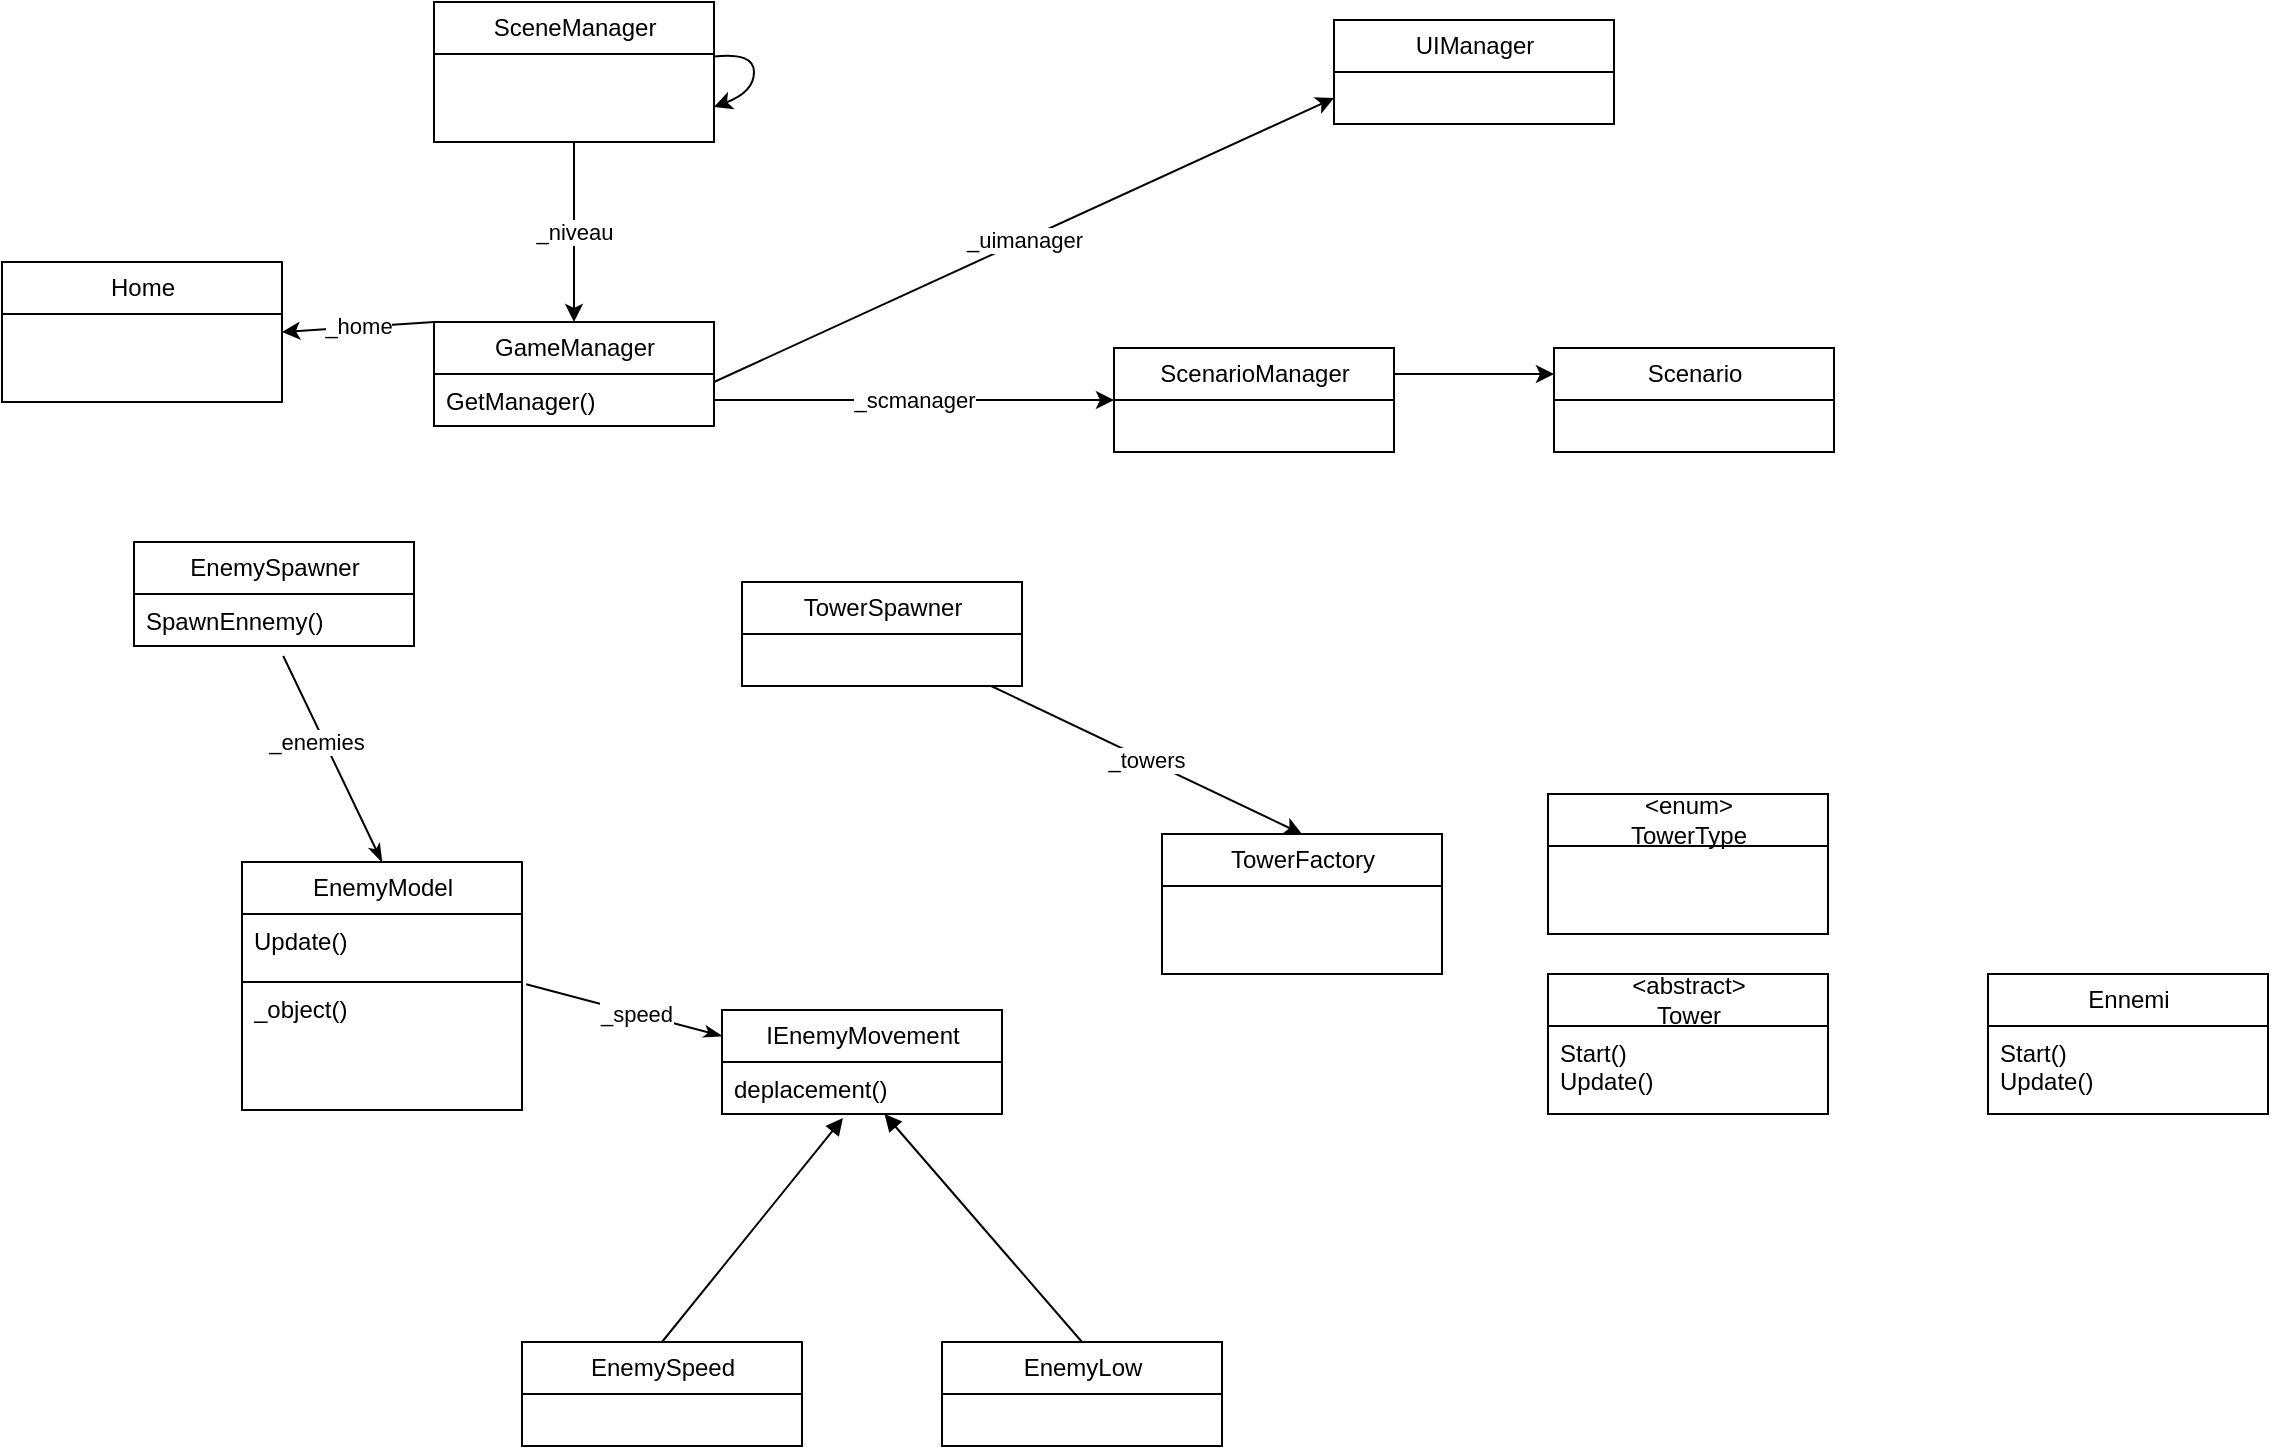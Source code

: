 <mxfile>
    <diagram id="NPFtSf-wqClFxpwiYWQg" name="Page-1">
        <mxGraphModel dx="1394" dy="922" grid="1" gridSize="10" guides="1" tooltips="1" connect="1" arrows="1" fold="1" page="1" pageScale="1" pageWidth="1654" pageHeight="2336" math="0" shadow="0">
            <root>
                <mxCell id="0"/>
                <mxCell id="1" parent="0"/>
                <mxCell id="38" style="edgeStyle=none;html=1;entryX=0.5;entryY=0;entryDx=0;entryDy=0;endArrow=classicThin;endFill=1;exitX=0.533;exitY=1.192;exitDx=0;exitDy=0;exitPerimeter=0;" parent="1" source="3" target="18" edge="1">
                    <mxGeometry relative="1" as="geometry">
                        <mxPoint x="469.56" y="392.084" as="sourcePoint"/>
                    </mxGeometry>
                </mxCell>
                <mxCell id="39" value="_enemies" style="edgeLabel;html=1;align=center;verticalAlign=middle;resizable=0;points=[];" parent="38" vertex="1" connectable="0">
                    <mxGeometry x="-0.205" y="-4" relative="1" as="geometry">
                        <mxPoint as="offset"/>
                    </mxGeometry>
                </mxCell>
                <mxCell id="65" value="_home" style="edgeStyle=none;html=1;entryX=1;entryY=0.5;entryDx=0;entryDy=0;exitX=0;exitY=0;exitDx=0;exitDy=0;" edge="1" parent="1" source="2" target="64">
                    <mxGeometry relative="1" as="geometry">
                        <mxPoint x="514" y="390" as="sourcePoint"/>
                    </mxGeometry>
                </mxCell>
                <mxCell id="2" value="GameManager" style="swimlane;fontStyle=0;childLayout=stackLayout;horizontal=1;startSize=26;fillColor=none;horizontalStack=0;resizeParent=1;resizeParentMax=0;resizeLast=0;collapsible=1;marginBottom=0;html=1;" parent="1" vertex="1">
                    <mxGeometry x="266" y="280" width="140" height="52" as="geometry"/>
                </mxCell>
                <mxCell id="4" value="GetManager()" style="text;strokeColor=none;fillColor=none;align=left;verticalAlign=top;spacingLeft=4;spacingRight=4;overflow=hidden;rotatable=0;points=[[0,0.5],[1,0.5]];portConstraint=eastwest;whiteSpace=wrap;html=1;" parent="2" vertex="1">
                    <mxGeometry y="26" width="140" height="26" as="geometry"/>
                </mxCell>
                <mxCell id="36" style="edgeStyle=none;html=1;entryX=0;entryY=0.25;entryDx=0;entryDy=0;endArrow=classicThin;endFill=1;exitX=1.015;exitY=0.018;exitDx=0;exitDy=0;exitPerimeter=0;" edge="1" parent="1" source="19" target="22">
                    <mxGeometry relative="1" as="geometry">
                        <mxPoint x="330" y="612" as="sourcePoint"/>
                    </mxGeometry>
                </mxCell>
                <mxCell id="37" value="_speed" style="edgeLabel;html=1;align=center;verticalAlign=middle;resizable=0;points=[];" connectable="0" vertex="1" parent="36">
                    <mxGeometry x="0.121" relative="1" as="geometry">
                        <mxPoint as="offset"/>
                    </mxGeometry>
                </mxCell>
                <mxCell id="18" value="EnemyModel" style="swimlane;fontStyle=0;childLayout=stackLayout;horizontal=1;startSize=26;fillColor=none;horizontalStack=0;resizeParent=1;resizeParentMax=0;resizeLast=0;collapsible=1;marginBottom=0;html=1;" parent="1" vertex="1">
                    <mxGeometry x="170" y="550" width="140" height="124" as="geometry"/>
                </mxCell>
                <mxCell id="20" value="Update()&lt;br&gt;" style="text;strokeColor=none;fillColor=none;align=left;verticalAlign=top;spacingLeft=4;spacingRight=4;overflow=hidden;rotatable=0;points=[[0,0.5],[1,0.5]];portConstraint=eastwest;whiteSpace=wrap;html=1;" parent="18" vertex="1">
                    <mxGeometry y="26" width="140" height="34" as="geometry"/>
                </mxCell>
                <mxCell id="19" value="_object()&lt;br&gt;" style="text;strokeColor=default;fillColor=none;align=left;verticalAlign=top;spacingLeft=4;spacingRight=4;overflow=hidden;rotatable=0;points=[[0,0.5],[1,0.5]];portConstraint=eastwest;whiteSpace=wrap;html=1;" parent="18" vertex="1">
                    <mxGeometry y="60" width="140" height="64" as="geometry"/>
                </mxCell>
                <mxCell id="22" value="IEnemyMovement" style="swimlane;fontStyle=0;childLayout=stackLayout;horizontal=1;startSize=26;fillColor=none;horizontalStack=0;resizeParent=1;resizeParentMax=0;resizeLast=0;collapsible=1;marginBottom=0;html=1;" parent="1" vertex="1">
                    <mxGeometry x="410" y="624" width="140" height="52" as="geometry"/>
                </mxCell>
                <mxCell id="23" value="deplacement()&lt;br&gt;" style="text;strokeColor=none;fillColor=none;align=left;verticalAlign=top;spacingLeft=4;spacingRight=4;overflow=hidden;rotatable=0;points=[[0,0.5],[1,0.5]];portConstraint=eastwest;whiteSpace=wrap;html=1;" parent="22" vertex="1">
                    <mxGeometry y="26" width="140" height="26" as="geometry"/>
                </mxCell>
                <mxCell id="35" style="edgeStyle=none;html=1;endArrow=block;endFill=1;exitX=0.5;exitY=0;exitDx=0;exitDy=0;" parent="1" source="26" target="23" edge="1">
                    <mxGeometry relative="1" as="geometry">
                        <mxPoint x="546.133" y="787" as="sourcePoint"/>
                    </mxGeometry>
                </mxCell>
                <mxCell id="26" value="EnemyLow" style="swimlane;fontStyle=0;childLayout=stackLayout;horizontal=1;startSize=26;fillColor=none;horizontalStack=0;resizeParent=1;resizeParentMax=0;resizeLast=0;collapsible=1;marginBottom=0;html=1;" parent="1" vertex="1">
                    <mxGeometry x="520" y="790" width="140" height="52" as="geometry"/>
                </mxCell>
                <mxCell id="34" style="edgeStyle=none;html=1;entryX=0.432;entryY=1.077;entryDx=0;entryDy=0;entryPerimeter=0;endArrow=block;endFill=1;exitX=0.5;exitY=0;exitDx=0;exitDy=0;" parent="1" source="30" target="23" edge="1">
                    <mxGeometry relative="1" as="geometry">
                        <mxPoint x="400" y="777" as="sourcePoint"/>
                    </mxGeometry>
                </mxCell>
                <mxCell id="30" value="EnemySpeed" style="swimlane;fontStyle=0;childLayout=stackLayout;horizontal=1;startSize=26;fillColor=none;horizontalStack=0;resizeParent=1;resizeParentMax=0;resizeLast=0;collapsible=1;marginBottom=0;html=1;" parent="1" vertex="1">
                    <mxGeometry x="310" y="790" width="140" height="52" as="geometry"/>
                </mxCell>
                <mxCell id="40" value="Ennemi" style="swimlane;fontStyle=0;childLayout=stackLayout;horizontal=1;startSize=26;fillColor=none;horizontalStack=0;resizeParent=1;resizeParentMax=0;resizeLast=0;collapsible=1;marginBottom=0;html=1;" parent="1" vertex="1">
                    <mxGeometry x="1043" y="606" width="140" height="70" as="geometry"/>
                </mxCell>
                <mxCell id="41" value="Start()&lt;br&gt;Update()&lt;br&gt;" style="text;strokeColor=none;fillColor=none;align=left;verticalAlign=top;spacingLeft=4;spacingRight=4;overflow=hidden;rotatable=0;points=[[0,0.5],[1,0.5]];portConstraint=eastwest;whiteSpace=wrap;html=1;" parent="40" vertex="1">
                    <mxGeometry y="26" width="140" height="44" as="geometry"/>
                </mxCell>
                <mxCell id="45" value="&amp;lt;abstract&amp;gt;&lt;br&gt;Tower" style="swimlane;fontStyle=0;childLayout=stackLayout;horizontal=1;startSize=26;horizontalStack=0;resizeParent=1;resizeParentMax=0;resizeLast=0;collapsible=1;marginBottom=0;html=1;" vertex="1" parent="1">
                    <mxGeometry x="823" y="606" width="140" height="70" as="geometry"/>
                </mxCell>
                <mxCell id="46" value="Start()&lt;br&gt;Update()&lt;br&gt;" style="text;strokeColor=none;fillColor=none;align=left;verticalAlign=top;spacingLeft=4;spacingRight=4;overflow=hidden;rotatable=0;points=[[0,0.5],[1,0.5]];portConstraint=eastwest;whiteSpace=wrap;html=1;" vertex="1" parent="45">
                    <mxGeometry y="26" width="140" height="44" as="geometry"/>
                </mxCell>
                <mxCell id="57" value="_niveau" style="edgeStyle=none;html=1;entryX=0.5;entryY=0;entryDx=0;entryDy=0;" edge="1" parent="1" source="51" target="2">
                    <mxGeometry relative="1" as="geometry">
                        <Array as="points"/>
                    </mxGeometry>
                </mxCell>
                <mxCell id="51" value="SceneManager" style="swimlane;fontStyle=0;childLayout=stackLayout;horizontal=1;startSize=26;fillColor=none;horizontalStack=0;resizeParent=1;resizeParentMax=0;resizeLast=0;collapsible=1;marginBottom=0;html=1;" vertex="1" parent="1">
                    <mxGeometry x="266" y="120" width="140" height="70" as="geometry"/>
                </mxCell>
                <mxCell id="53" value="Scenario" style="swimlane;fontStyle=0;childLayout=stackLayout;horizontal=1;startSize=26;fillColor=none;horizontalStack=0;resizeParent=1;resizeParentMax=0;resizeLast=0;collapsible=1;marginBottom=0;html=1;" vertex="1" parent="1">
                    <mxGeometry x="826" y="293" width="140" height="52" as="geometry"/>
                </mxCell>
                <mxCell id="54" value="TowerFactory" style="swimlane;fontStyle=0;childLayout=stackLayout;horizontal=1;startSize=26;horizontalStack=0;resizeParent=1;resizeParentMax=0;resizeLast=0;collapsible=1;marginBottom=0;html=1;" vertex="1" parent="1">
                    <mxGeometry x="630" y="536" width="140" height="70" as="geometry"/>
                </mxCell>
                <mxCell id="56" value="&amp;lt;enum&amp;gt;&lt;br&gt;TowerType" style="swimlane;fontStyle=0;childLayout=stackLayout;horizontal=1;startSize=26;horizontalStack=0;resizeParent=1;resizeParentMax=0;resizeLast=0;collapsible=1;marginBottom=0;html=1;" vertex="1" parent="1">
                    <mxGeometry x="823" y="516" width="140" height="70" as="geometry"/>
                </mxCell>
                <mxCell id="61" style="edgeStyle=none;html=1;entryX=1;entryY=0.75;entryDx=0;entryDy=0;curved=1;" edge="1" parent="1" source="51" target="51">
                    <mxGeometry relative="1" as="geometry">
                        <Array as="points">
                            <mxPoint x="426" y="155"/>
                        </Array>
                    </mxGeometry>
                </mxCell>
                <mxCell id="64" value="Home&lt;br&gt;" style="swimlane;fontStyle=0;childLayout=stackLayout;horizontal=1;startSize=26;horizontalStack=0;resizeParent=1;resizeParentMax=0;resizeLast=0;collapsible=1;marginBottom=0;html=1;" vertex="1" parent="1">
                    <mxGeometry x="50" y="250.0" width="140" height="70" as="geometry"/>
                </mxCell>
                <mxCell id="66" value="UIManager" style="swimlane;fontStyle=0;childLayout=stackLayout;horizontal=1;startSize=26;fillColor=none;horizontalStack=0;resizeParent=1;resizeParentMax=0;resizeLast=0;collapsible=1;marginBottom=0;html=1;" vertex="1" parent="1">
                    <mxGeometry x="716" y="129" width="140" height="52" as="geometry"/>
                </mxCell>
                <mxCell id="67" value="_uimanager" style="edgeStyle=none;html=1;entryX=0;entryY=0.75;entryDx=0;entryDy=0;" edge="1" parent="1" target="66">
                    <mxGeometry relative="1" as="geometry">
                        <mxPoint x="406" y="310" as="sourcePoint"/>
                    </mxGeometry>
                </mxCell>
                <mxCell id="69" style="edgeStyle=none;html=1;exitX=1;exitY=0.25;exitDx=0;exitDy=0;entryX=0;entryY=0.25;entryDx=0;entryDy=0;" edge="1" parent="1" source="68" target="53">
                    <mxGeometry relative="1" as="geometry"/>
                </mxCell>
                <mxCell id="68" value="ScenarioManager" style="swimlane;fontStyle=0;childLayout=stackLayout;horizontal=1;startSize=26;fillColor=none;horizontalStack=0;resizeParent=1;resizeParentMax=0;resizeLast=0;collapsible=1;marginBottom=0;html=1;" vertex="1" parent="1">
                    <mxGeometry x="606" y="293" width="140" height="52" as="geometry"/>
                </mxCell>
                <mxCell id="71" value="EnemySpawner" style="swimlane;fontStyle=0;childLayout=stackLayout;horizontal=1;startSize=26;fillColor=none;horizontalStack=0;resizeParent=1;resizeParentMax=0;resizeLast=0;collapsible=1;marginBottom=0;html=1;" vertex="1" parent="1">
                    <mxGeometry x="116" y="390" width="140" height="52" as="geometry"/>
                </mxCell>
                <mxCell id="3" value="SpawnEnnemy()&lt;br&gt;" style="text;strokeColor=none;fillColor=none;align=left;verticalAlign=top;spacingLeft=4;spacingRight=4;overflow=hidden;rotatable=0;points=[[0,0.5],[1,0.5]];portConstraint=eastwest;whiteSpace=wrap;html=1;" parent="71" vertex="1">
                    <mxGeometry y="26" width="140" height="26" as="geometry"/>
                </mxCell>
                <mxCell id="74" value="_towers" style="edgeStyle=none;html=1;entryX=0.5;entryY=0;entryDx=0;entryDy=0;" edge="1" parent="1" source="72" target="54">
                    <mxGeometry relative="1" as="geometry">
                        <mxPoint x="830" y="623.06" as="targetPoint"/>
                    </mxGeometry>
                </mxCell>
                <mxCell id="72" value="TowerSpawner" style="swimlane;fontStyle=0;childLayout=stackLayout;horizontal=1;startSize=26;fillColor=none;horizontalStack=0;resizeParent=1;resizeParentMax=0;resizeLast=0;collapsible=1;marginBottom=0;html=1;" vertex="1" parent="1">
                    <mxGeometry x="420" y="410" width="140" height="52" as="geometry"/>
                </mxCell>
                <mxCell id="73" value="_scmanager" style="edgeStyle=none;html=1;entryX=0;entryY=0.5;entryDx=0;entryDy=0;" edge="1" parent="1" source="4" target="68">
                    <mxGeometry relative="1" as="geometry"/>
                </mxCell>
            </root>
        </mxGraphModel>
    </diagram>
</mxfile>